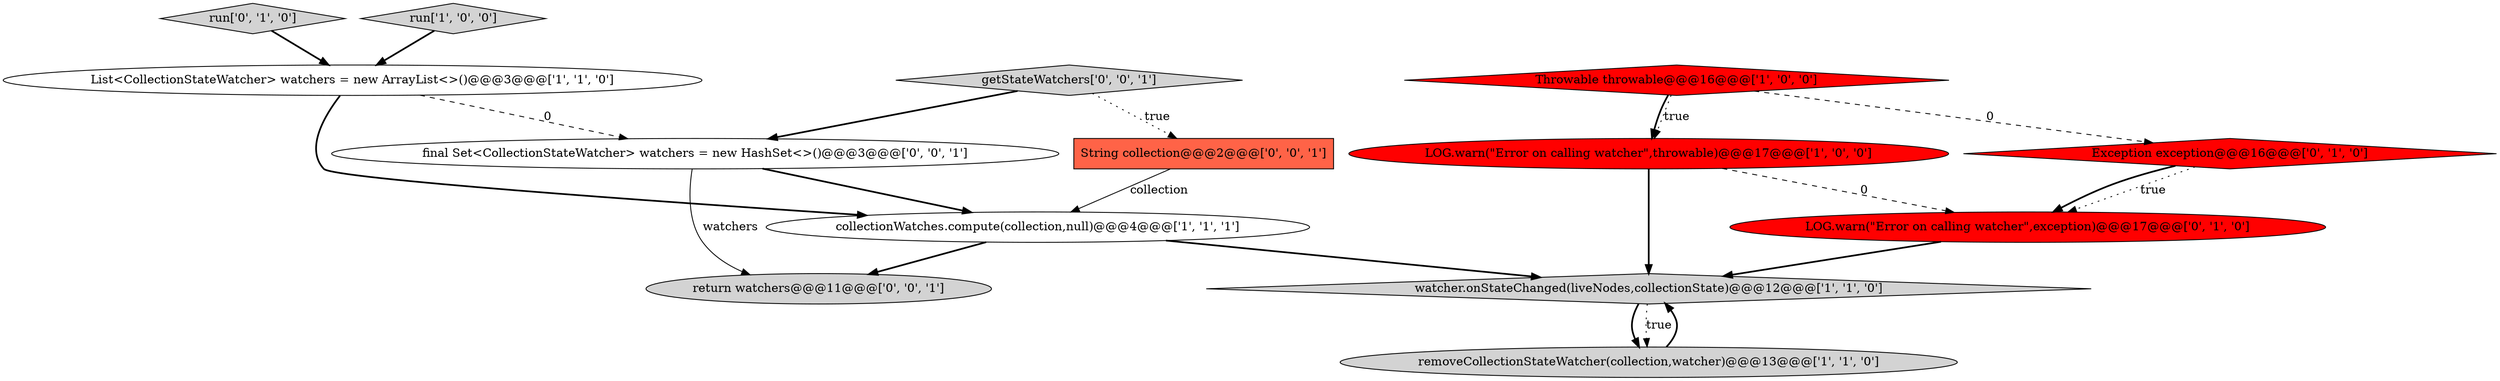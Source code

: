 digraph {
9 [style = filled, label = "run['0', '1', '0']", fillcolor = lightgray, shape = diamond image = "AAA0AAABBB2BBB"];
0 [style = filled, label = "run['1', '0', '0']", fillcolor = lightgray, shape = diamond image = "AAA0AAABBB1BBB"];
10 [style = filled, label = "return watchers@@@11@@@['0', '0', '1']", fillcolor = lightgray, shape = ellipse image = "AAA0AAABBB3BBB"];
2 [style = filled, label = "watcher.onStateChanged(liveNodes,collectionState)@@@12@@@['1', '1', '0']", fillcolor = lightgray, shape = diamond image = "AAA0AAABBB1BBB"];
3 [style = filled, label = "collectionWatches.compute(collection,null)@@@4@@@['1', '1', '1']", fillcolor = white, shape = ellipse image = "AAA0AAABBB1BBB"];
7 [style = filled, label = "LOG.warn(\"Error on calling watcher\",exception)@@@17@@@['0', '1', '0']", fillcolor = red, shape = ellipse image = "AAA1AAABBB2BBB"];
4 [style = filled, label = "LOG.warn(\"Error on calling watcher\",throwable)@@@17@@@['1', '0', '0']", fillcolor = red, shape = ellipse image = "AAA1AAABBB1BBB"];
6 [style = filled, label = "removeCollectionStateWatcher(collection,watcher)@@@13@@@['1', '1', '0']", fillcolor = lightgray, shape = ellipse image = "AAA0AAABBB1BBB"];
12 [style = filled, label = "final Set<CollectionStateWatcher> watchers = new HashSet<>()@@@3@@@['0', '0', '1']", fillcolor = white, shape = ellipse image = "AAA0AAABBB3BBB"];
13 [style = filled, label = "String collection@@@2@@@['0', '0', '1']", fillcolor = tomato, shape = box image = "AAA0AAABBB3BBB"];
5 [style = filled, label = "Throwable throwable@@@16@@@['1', '0', '0']", fillcolor = red, shape = diamond image = "AAA1AAABBB1BBB"];
8 [style = filled, label = "Exception exception@@@16@@@['0', '1', '0']", fillcolor = red, shape = diamond image = "AAA1AAABBB2BBB"];
11 [style = filled, label = "getStateWatchers['0', '0', '1']", fillcolor = lightgray, shape = diamond image = "AAA0AAABBB3BBB"];
1 [style = filled, label = "List<CollectionStateWatcher> watchers = new ArrayList<>()@@@3@@@['1', '1', '0']", fillcolor = white, shape = ellipse image = "AAA0AAABBB1BBB"];
12->10 [style = solid, label="watchers"];
2->6 [style = bold, label=""];
1->3 [style = bold, label=""];
8->7 [style = dotted, label="true"];
11->12 [style = bold, label=""];
4->2 [style = bold, label=""];
11->13 [style = dotted, label="true"];
13->3 [style = solid, label="collection"];
5->4 [style = dotted, label="true"];
8->7 [style = bold, label=""];
6->2 [style = bold, label=""];
3->10 [style = bold, label=""];
1->12 [style = dashed, label="0"];
3->2 [style = bold, label=""];
2->6 [style = dotted, label="true"];
4->7 [style = dashed, label="0"];
7->2 [style = bold, label=""];
0->1 [style = bold, label=""];
5->4 [style = bold, label=""];
5->8 [style = dashed, label="0"];
12->3 [style = bold, label=""];
9->1 [style = bold, label=""];
}
